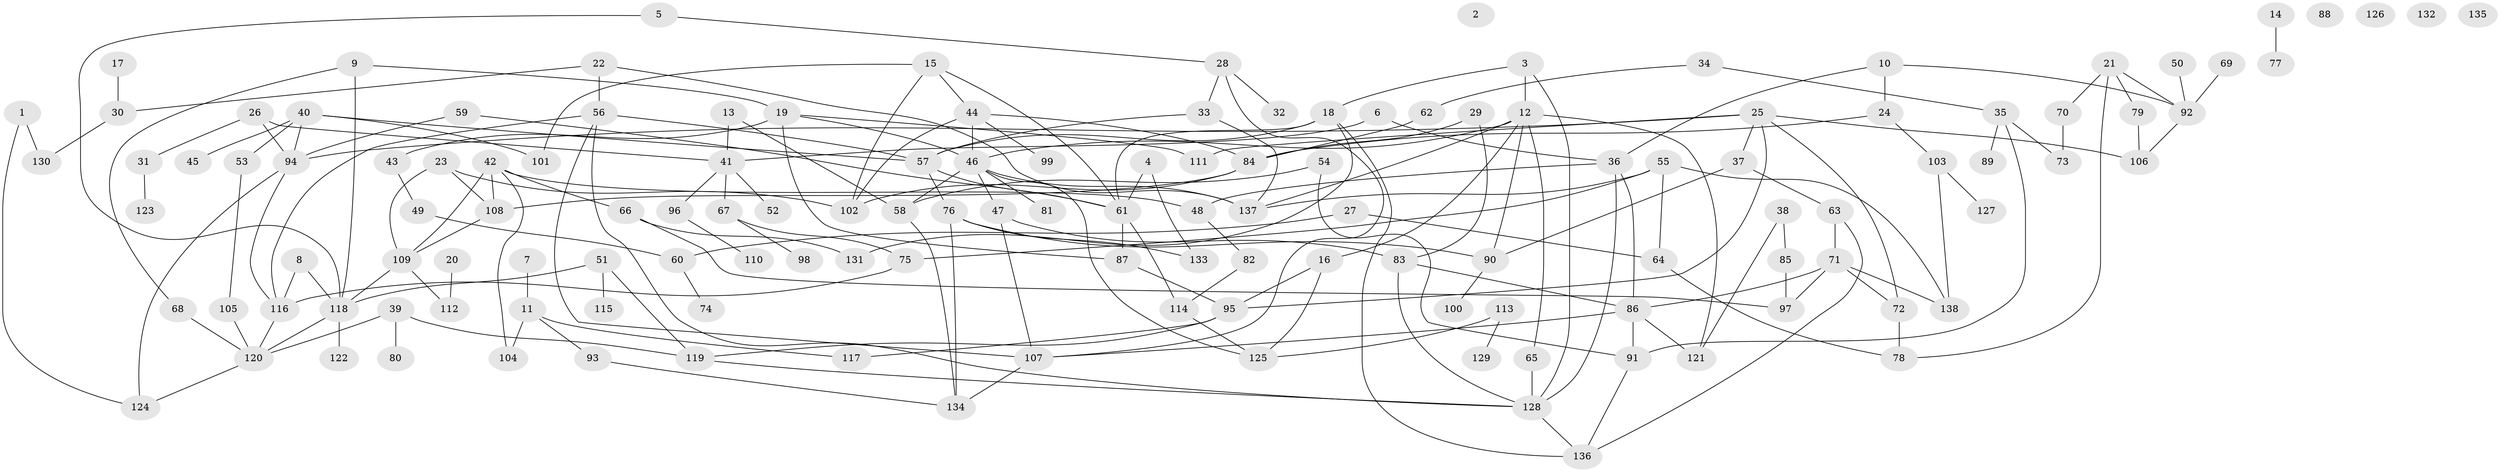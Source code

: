 // Generated by graph-tools (version 1.1) at 2025/25/03/09/25 03:25:13]
// undirected, 138 vertices, 202 edges
graph export_dot {
graph [start="1"]
  node [color=gray90,style=filled];
  1;
  2;
  3;
  4;
  5;
  6;
  7;
  8;
  9;
  10;
  11;
  12;
  13;
  14;
  15;
  16;
  17;
  18;
  19;
  20;
  21;
  22;
  23;
  24;
  25;
  26;
  27;
  28;
  29;
  30;
  31;
  32;
  33;
  34;
  35;
  36;
  37;
  38;
  39;
  40;
  41;
  42;
  43;
  44;
  45;
  46;
  47;
  48;
  49;
  50;
  51;
  52;
  53;
  54;
  55;
  56;
  57;
  58;
  59;
  60;
  61;
  62;
  63;
  64;
  65;
  66;
  67;
  68;
  69;
  70;
  71;
  72;
  73;
  74;
  75;
  76;
  77;
  78;
  79;
  80;
  81;
  82;
  83;
  84;
  85;
  86;
  87;
  88;
  89;
  90;
  91;
  92;
  93;
  94;
  95;
  96;
  97;
  98;
  99;
  100;
  101;
  102;
  103;
  104;
  105;
  106;
  107;
  108;
  109;
  110;
  111;
  112;
  113;
  114;
  115;
  116;
  117;
  118;
  119;
  120;
  121;
  122;
  123;
  124;
  125;
  126;
  127;
  128;
  129;
  130;
  131;
  132;
  133;
  134;
  135;
  136;
  137;
  138;
  1 -- 124;
  1 -- 130;
  3 -- 12;
  3 -- 18;
  3 -- 128;
  4 -- 61;
  4 -- 133;
  5 -- 28;
  5 -- 118;
  6 -- 36;
  6 -- 41;
  7 -- 11;
  8 -- 116;
  8 -- 118;
  9 -- 19;
  9 -- 68;
  9 -- 118;
  10 -- 24;
  10 -- 36;
  10 -- 92;
  11 -- 93;
  11 -- 104;
  11 -- 117;
  12 -- 16;
  12 -- 46;
  12 -- 65;
  12 -- 90;
  12 -- 121;
  12 -- 137;
  13 -- 41;
  13 -- 58;
  14 -- 77;
  15 -- 44;
  15 -- 61;
  15 -- 101;
  15 -- 102;
  16 -- 95;
  16 -- 125;
  17 -- 30;
  18 -- 57;
  18 -- 61;
  18 -- 131;
  18 -- 136;
  19 -- 43;
  19 -- 46;
  19 -- 87;
  19 -- 111;
  20 -- 112;
  21 -- 70;
  21 -- 78;
  21 -- 79;
  21 -- 92;
  22 -- 30;
  22 -- 56;
  22 -- 137;
  23 -- 102;
  23 -- 108;
  23 -- 109;
  24 -- 84;
  24 -- 103;
  25 -- 37;
  25 -- 72;
  25 -- 94;
  25 -- 95;
  25 -- 106;
  25 -- 111;
  26 -- 31;
  26 -- 41;
  26 -- 94;
  27 -- 60;
  27 -- 64;
  28 -- 32;
  28 -- 33;
  28 -- 107;
  29 -- 83;
  29 -- 84;
  30 -- 130;
  31 -- 123;
  33 -- 57;
  33 -- 137;
  34 -- 35;
  34 -- 62;
  35 -- 73;
  35 -- 89;
  35 -- 91;
  36 -- 48;
  36 -- 86;
  36 -- 128;
  37 -- 63;
  37 -- 90;
  38 -- 85;
  38 -- 121;
  39 -- 80;
  39 -- 119;
  39 -- 120;
  40 -- 45;
  40 -- 53;
  40 -- 57;
  40 -- 94;
  40 -- 101;
  41 -- 52;
  41 -- 67;
  41 -- 96;
  42 -- 48;
  42 -- 66;
  42 -- 104;
  42 -- 108;
  42 -- 109;
  43 -- 49;
  44 -- 46;
  44 -- 84;
  44 -- 99;
  44 -- 102;
  46 -- 47;
  46 -- 58;
  46 -- 81;
  46 -- 125;
  46 -- 137;
  47 -- 83;
  47 -- 107;
  48 -- 82;
  49 -- 60;
  50 -- 92;
  51 -- 115;
  51 -- 118;
  51 -- 119;
  53 -- 105;
  54 -- 58;
  54 -- 91;
  55 -- 64;
  55 -- 75;
  55 -- 137;
  55 -- 138;
  56 -- 57;
  56 -- 107;
  56 -- 116;
  56 -- 128;
  57 -- 61;
  57 -- 76;
  58 -- 134;
  59 -- 61;
  59 -- 94;
  60 -- 74;
  61 -- 87;
  61 -- 114;
  62 -- 84;
  63 -- 71;
  63 -- 136;
  64 -- 78;
  65 -- 128;
  66 -- 97;
  66 -- 131;
  67 -- 75;
  67 -- 98;
  68 -- 120;
  69 -- 92;
  70 -- 73;
  71 -- 72;
  71 -- 86;
  71 -- 97;
  71 -- 138;
  72 -- 78;
  75 -- 116;
  76 -- 90;
  76 -- 133;
  76 -- 134;
  79 -- 106;
  82 -- 114;
  83 -- 86;
  83 -- 128;
  84 -- 102;
  84 -- 108;
  85 -- 97;
  86 -- 91;
  86 -- 107;
  86 -- 121;
  87 -- 95;
  90 -- 100;
  91 -- 136;
  92 -- 106;
  93 -- 134;
  94 -- 116;
  94 -- 124;
  95 -- 117;
  95 -- 119;
  96 -- 110;
  103 -- 127;
  103 -- 138;
  105 -- 120;
  107 -- 134;
  108 -- 109;
  109 -- 112;
  109 -- 118;
  113 -- 125;
  113 -- 129;
  114 -- 125;
  116 -- 120;
  118 -- 120;
  118 -- 122;
  119 -- 128;
  120 -- 124;
  128 -- 136;
}
